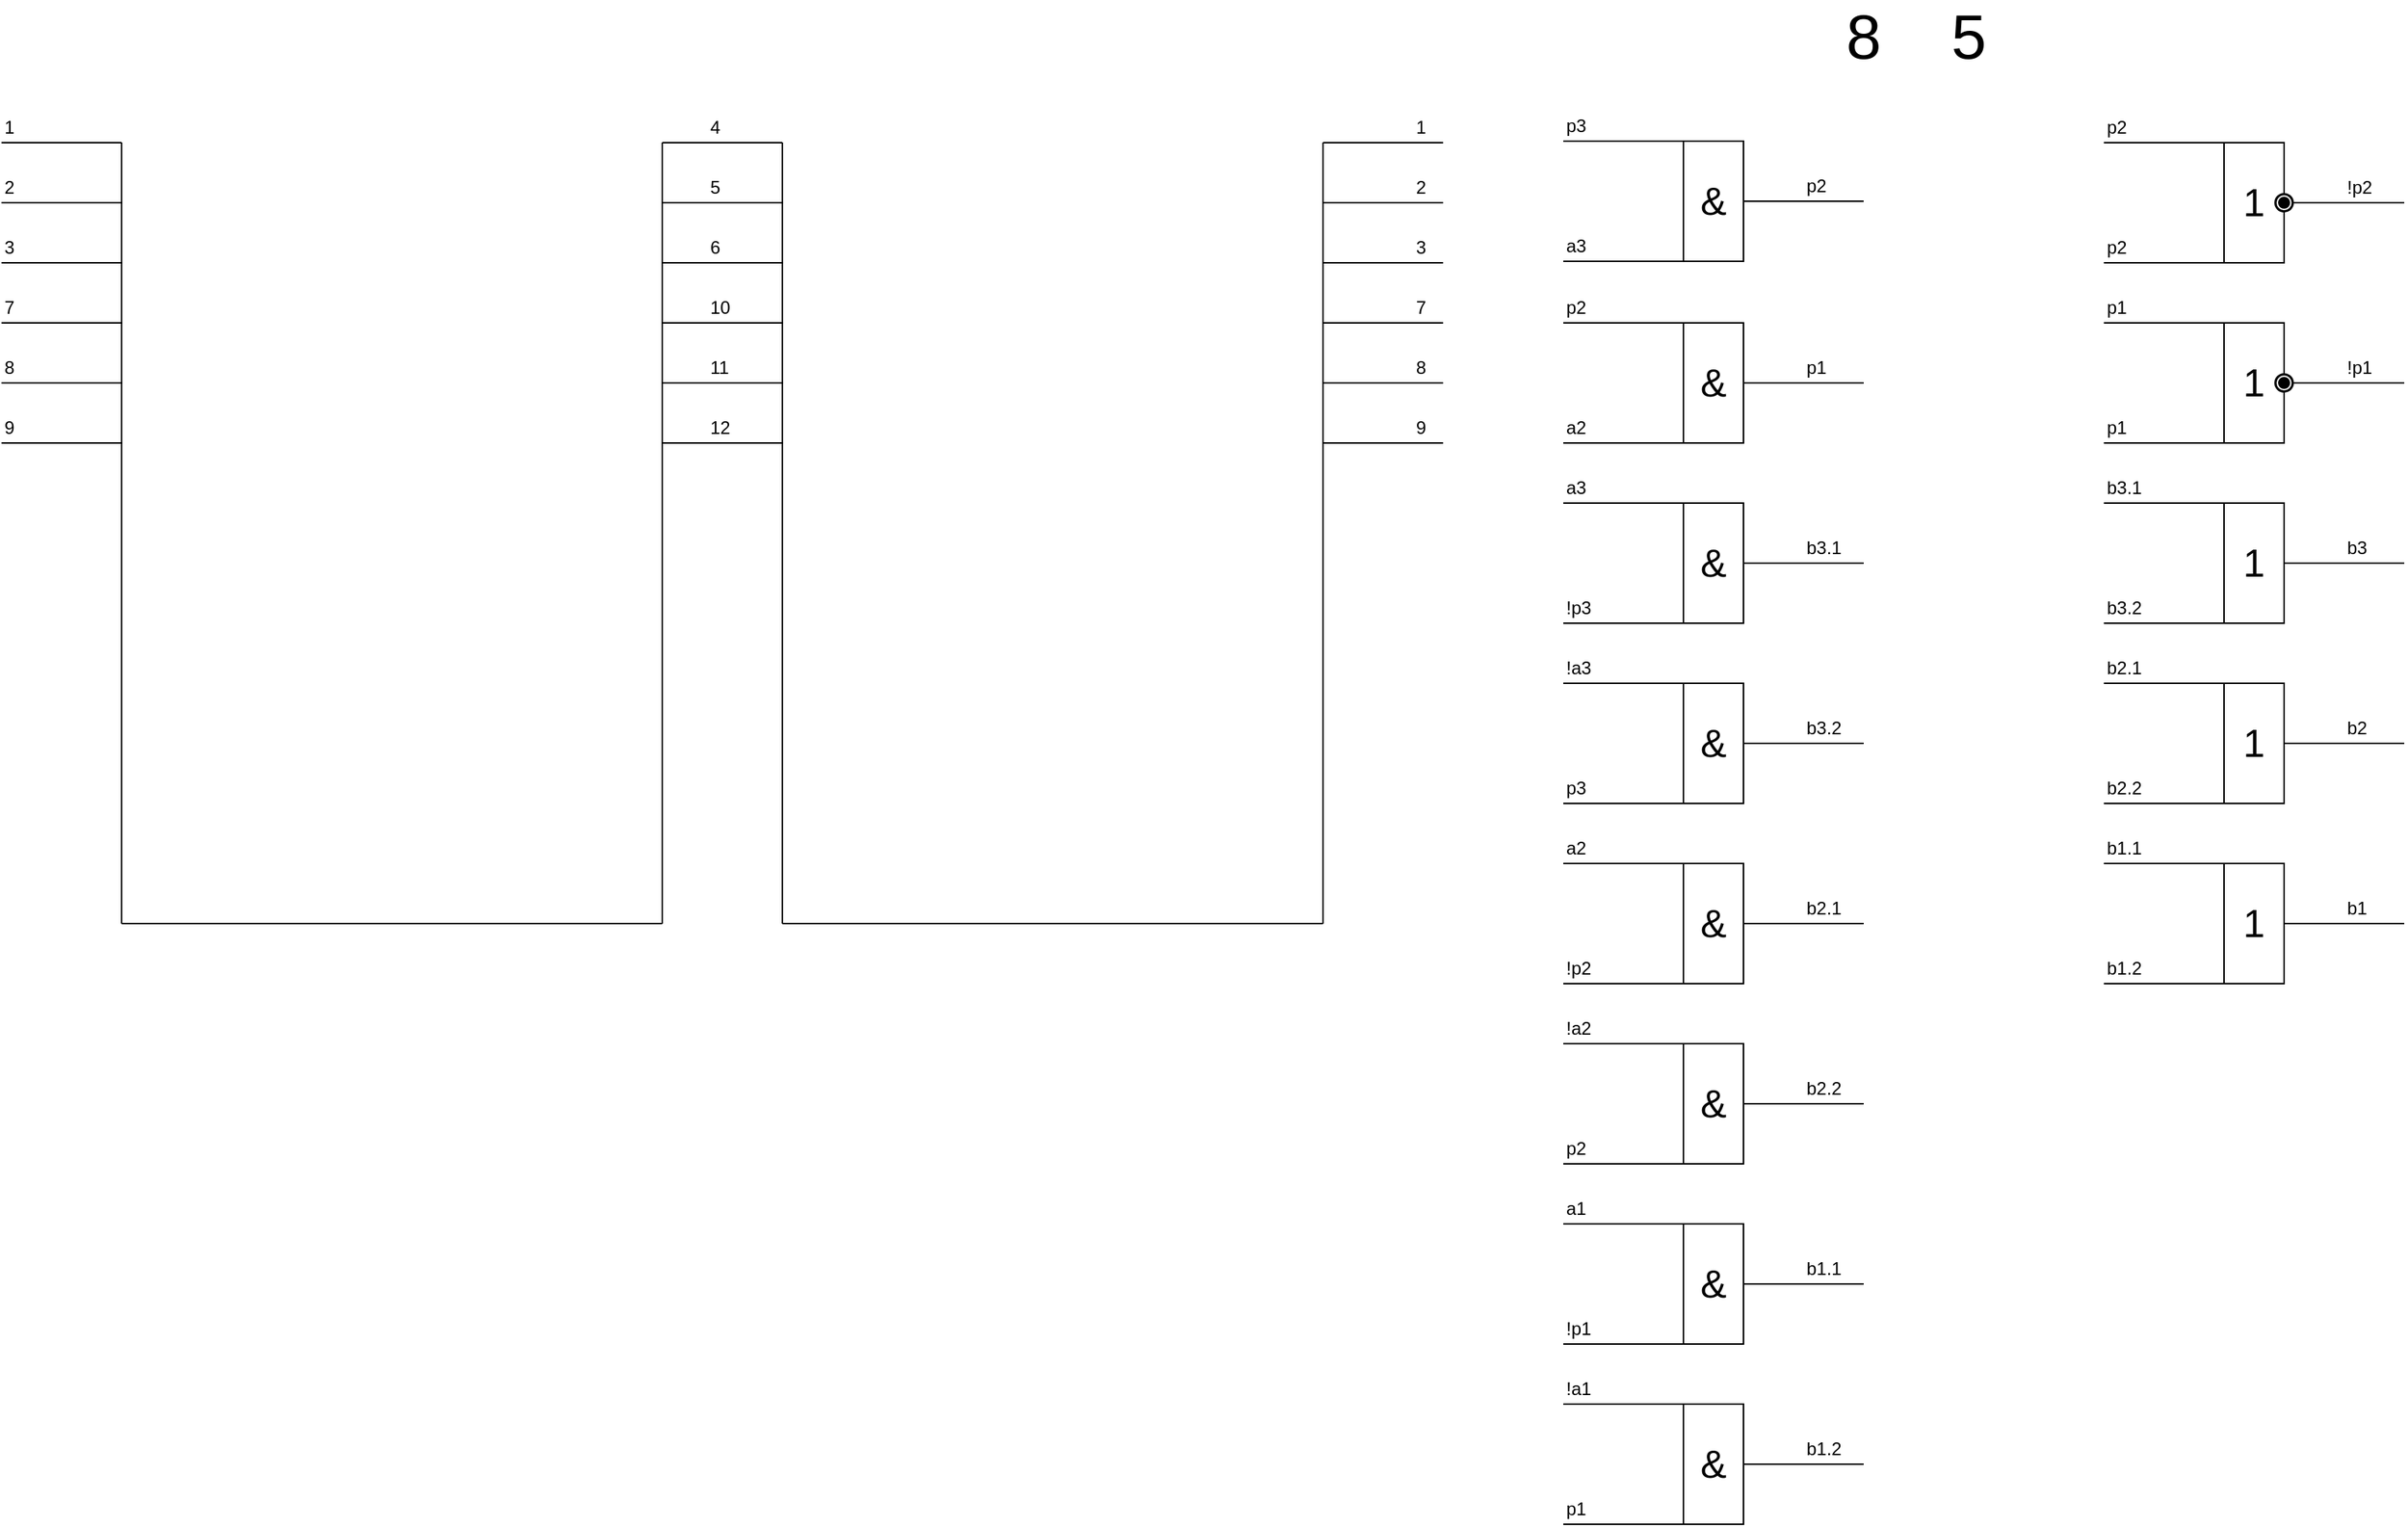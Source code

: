<mxfile version="12.1.1" type="github" pages="1">
  <diagram name="Page-1" id="2a216829-ef6e-dabb-86c1-c78162f3ba2b">
    <mxGraphModel dx="1173" dy="609" grid="1" gridSize="10" guides="1" tooltips="1" connect="1" arrows="1" fold="1" page="1" pageScale="1" pageWidth="850" pageHeight="1100" background="#ffffff" math="0" shadow="0">
      <root>
        <mxCell id="0"/>
        <mxCell id="1" parent="0"/>
        <mxCell id="jMzeNbR2E3meVdIYXbgE-1" value="" style="endArrow=none;html=1;" edge="1" parent="1">
          <mxGeometry width="50" height="50" relative="1" as="geometry">
            <mxPoint x="80" y="640" as="sourcePoint"/>
            <mxPoint x="80" y="120" as="targetPoint"/>
          </mxGeometry>
        </mxCell>
        <mxCell id="jMzeNbR2E3meVdIYXbgE-2" value="" style="endArrow=none;html=1;" edge="1" parent="1">
          <mxGeometry width="50" height="50" relative="1" as="geometry">
            <mxPoint x="80" y="640" as="sourcePoint"/>
            <mxPoint x="440" y="640" as="targetPoint"/>
            <Array as="points"/>
          </mxGeometry>
        </mxCell>
        <mxCell id="jMzeNbR2E3meVdIYXbgE-3" value="" style="endArrow=none;html=1;" edge="1" parent="1">
          <mxGeometry width="50" height="50" relative="1" as="geometry">
            <mxPoint x="440" y="640" as="sourcePoint"/>
            <mxPoint x="440" y="120" as="targetPoint"/>
          </mxGeometry>
        </mxCell>
        <mxCell id="jMzeNbR2E3meVdIYXbgE-4" value="" style="endArrow=none;html=1;" edge="1" parent="1">
          <mxGeometry width="50" height="50" relative="1" as="geometry">
            <mxPoint x="520" y="640" as="sourcePoint"/>
            <mxPoint x="520" y="120" as="targetPoint"/>
          </mxGeometry>
        </mxCell>
        <mxCell id="jMzeNbR2E3meVdIYXbgE-5" value="" style="endArrow=none;html=1;" edge="1" parent="1">
          <mxGeometry width="50" height="50" relative="1" as="geometry">
            <mxPoint x="520" y="640" as="sourcePoint"/>
            <mxPoint x="880" y="640" as="targetPoint"/>
            <Array as="points"/>
          </mxGeometry>
        </mxCell>
        <mxCell id="jMzeNbR2E3meVdIYXbgE-6" value="" style="endArrow=none;html=1;" edge="1" parent="1">
          <mxGeometry width="50" height="50" relative="1" as="geometry">
            <mxPoint x="880" y="640" as="sourcePoint"/>
            <mxPoint x="880" y="120" as="targetPoint"/>
          </mxGeometry>
        </mxCell>
        <mxCell id="jMzeNbR2E3meVdIYXbgE-7" value="" style="endArrow=none;html=1;" edge="1" parent="1">
          <mxGeometry width="50" height="50" relative="1" as="geometry">
            <mxPoint y="120" as="sourcePoint"/>
            <mxPoint x="80" y="120" as="targetPoint"/>
          </mxGeometry>
        </mxCell>
        <mxCell id="jMzeNbR2E3meVdIYXbgE-8" value="" style="endArrow=none;html=1;" edge="1" parent="1">
          <mxGeometry width="50" height="50" relative="1" as="geometry">
            <mxPoint y="160" as="sourcePoint"/>
            <mxPoint x="80" y="160" as="targetPoint"/>
          </mxGeometry>
        </mxCell>
        <mxCell id="jMzeNbR2E3meVdIYXbgE-9" value="" style="endArrow=none;html=1;" edge="1" parent="1">
          <mxGeometry width="50" height="50" relative="1" as="geometry">
            <mxPoint y="200" as="sourcePoint"/>
            <mxPoint x="80" y="200" as="targetPoint"/>
          </mxGeometry>
        </mxCell>
        <mxCell id="jMzeNbR2E3meVdIYXbgE-10" value="" style="endArrow=none;html=1;" edge="1" parent="1">
          <mxGeometry width="50" height="50" relative="1" as="geometry">
            <mxPoint y="240" as="sourcePoint"/>
            <mxPoint x="80" y="240" as="targetPoint"/>
          </mxGeometry>
        </mxCell>
        <mxCell id="jMzeNbR2E3meVdIYXbgE-11" value="" style="endArrow=none;html=1;" edge="1" parent="1">
          <mxGeometry width="50" height="50" relative="1" as="geometry">
            <mxPoint y="280" as="sourcePoint"/>
            <mxPoint x="80" y="280" as="targetPoint"/>
          </mxGeometry>
        </mxCell>
        <mxCell id="jMzeNbR2E3meVdIYXbgE-12" value="" style="endArrow=none;html=1;" edge="1" parent="1">
          <mxGeometry width="50" height="50" relative="1" as="geometry">
            <mxPoint y="320" as="sourcePoint"/>
            <mxPoint x="80" y="320" as="targetPoint"/>
          </mxGeometry>
        </mxCell>
        <mxCell id="jMzeNbR2E3meVdIYXbgE-13" value="" style="endArrow=none;html=1;" edge="1" parent="1">
          <mxGeometry width="50" height="50" relative="1" as="geometry">
            <mxPoint x="440" y="120" as="sourcePoint"/>
            <mxPoint x="520" y="120" as="targetPoint"/>
          </mxGeometry>
        </mxCell>
        <mxCell id="jMzeNbR2E3meVdIYXbgE-14" value="" style="endArrow=none;html=1;" edge="1" parent="1">
          <mxGeometry width="50" height="50" relative="1" as="geometry">
            <mxPoint x="440" y="160" as="sourcePoint"/>
            <mxPoint x="520" y="160" as="targetPoint"/>
          </mxGeometry>
        </mxCell>
        <mxCell id="jMzeNbR2E3meVdIYXbgE-15" value="" style="endArrow=none;html=1;" edge="1" parent="1">
          <mxGeometry width="50" height="50" relative="1" as="geometry">
            <mxPoint x="440" y="200" as="sourcePoint"/>
            <mxPoint x="520" y="200" as="targetPoint"/>
          </mxGeometry>
        </mxCell>
        <mxCell id="jMzeNbR2E3meVdIYXbgE-16" value="" style="endArrow=none;html=1;" edge="1" parent="1">
          <mxGeometry width="50" height="50" relative="1" as="geometry">
            <mxPoint x="440" y="240" as="sourcePoint"/>
            <mxPoint x="520" y="240" as="targetPoint"/>
          </mxGeometry>
        </mxCell>
        <mxCell id="jMzeNbR2E3meVdIYXbgE-17" value="" style="endArrow=none;html=1;" edge="1" parent="1">
          <mxGeometry width="50" height="50" relative="1" as="geometry">
            <mxPoint x="440" y="280" as="sourcePoint"/>
            <mxPoint x="520" y="280" as="targetPoint"/>
          </mxGeometry>
        </mxCell>
        <mxCell id="jMzeNbR2E3meVdIYXbgE-18" value="" style="endArrow=none;html=1;" edge="1" parent="1">
          <mxGeometry width="50" height="50" relative="1" as="geometry">
            <mxPoint x="440" y="320" as="sourcePoint"/>
            <mxPoint x="520" y="320" as="targetPoint"/>
          </mxGeometry>
        </mxCell>
        <mxCell id="jMzeNbR2E3meVdIYXbgE-19" value="" style="endArrow=none;html=1;" edge="1" parent="1">
          <mxGeometry width="50" height="50" relative="1" as="geometry">
            <mxPoint x="880" y="120" as="sourcePoint"/>
            <mxPoint x="960" y="120" as="targetPoint"/>
          </mxGeometry>
        </mxCell>
        <mxCell id="jMzeNbR2E3meVdIYXbgE-20" value="" style="endArrow=none;html=1;" edge="1" parent="1">
          <mxGeometry width="50" height="50" relative="1" as="geometry">
            <mxPoint x="880" y="160" as="sourcePoint"/>
            <mxPoint x="960" y="160" as="targetPoint"/>
          </mxGeometry>
        </mxCell>
        <mxCell id="jMzeNbR2E3meVdIYXbgE-21" value="" style="endArrow=none;html=1;" edge="1" parent="1">
          <mxGeometry width="50" height="50" relative="1" as="geometry">
            <mxPoint x="880" y="200" as="sourcePoint"/>
            <mxPoint x="960" y="200" as="targetPoint"/>
          </mxGeometry>
        </mxCell>
        <mxCell id="jMzeNbR2E3meVdIYXbgE-22" value="" style="endArrow=none;html=1;" edge="1" parent="1">
          <mxGeometry width="50" height="50" relative="1" as="geometry">
            <mxPoint x="880" y="240" as="sourcePoint"/>
            <mxPoint x="960" y="240" as="targetPoint"/>
          </mxGeometry>
        </mxCell>
        <mxCell id="jMzeNbR2E3meVdIYXbgE-23" value="" style="endArrow=none;html=1;" edge="1" parent="1">
          <mxGeometry width="50" height="50" relative="1" as="geometry">
            <mxPoint x="880" y="280" as="sourcePoint"/>
            <mxPoint x="960" y="280" as="targetPoint"/>
          </mxGeometry>
        </mxCell>
        <mxCell id="jMzeNbR2E3meVdIYXbgE-24" value="" style="endArrow=none;html=1;" edge="1" parent="1">
          <mxGeometry width="50" height="50" relative="1" as="geometry">
            <mxPoint x="880" y="320" as="sourcePoint"/>
            <mxPoint x="960" y="320" as="targetPoint"/>
          </mxGeometry>
        </mxCell>
        <mxCell id="jMzeNbR2E3meVdIYXbgE-25" value="1" style="text;html=1;resizable=0;points=[];autosize=1;align=left;verticalAlign=top;spacingTop=-4;" vertex="1" parent="1">
          <mxGeometry y="100" width="20" height="20" as="geometry"/>
        </mxCell>
        <mxCell id="jMzeNbR2E3meVdIYXbgE-26" value="2" style="text;html=1;resizable=0;points=[];autosize=1;align=left;verticalAlign=top;spacingTop=-4;" vertex="1" parent="1">
          <mxGeometry y="140" width="20" height="20" as="geometry"/>
        </mxCell>
        <mxCell id="jMzeNbR2E3meVdIYXbgE-27" value="3" style="text;html=1;resizable=0;points=[];autosize=1;align=left;verticalAlign=top;spacingTop=-4;" vertex="1" parent="1">
          <mxGeometry y="180" width="20" height="20" as="geometry"/>
        </mxCell>
        <mxCell id="jMzeNbR2E3meVdIYXbgE-28" value="7" style="text;html=1;resizable=0;points=[];autosize=1;align=left;verticalAlign=top;spacingTop=-4;" vertex="1" parent="1">
          <mxGeometry y="220" width="20" height="20" as="geometry"/>
        </mxCell>
        <mxCell id="jMzeNbR2E3meVdIYXbgE-29" value="8" style="text;html=1;resizable=0;points=[];autosize=1;align=left;verticalAlign=top;spacingTop=-4;" vertex="1" parent="1">
          <mxGeometry y="260" width="20" height="20" as="geometry"/>
        </mxCell>
        <mxCell id="jMzeNbR2E3meVdIYXbgE-30" value="9" style="text;html=1;resizable=0;points=[];autosize=1;align=left;verticalAlign=top;spacingTop=-4;" vertex="1" parent="1">
          <mxGeometry y="300" width="20" height="20" as="geometry"/>
        </mxCell>
        <mxCell id="jMzeNbR2E3meVdIYXbgE-31" value="1" style="text;html=1;resizable=0;points=[];autosize=1;align=left;verticalAlign=top;spacingTop=-4;" vertex="1" parent="1">
          <mxGeometry x="940" y="100" width="20" height="20" as="geometry"/>
        </mxCell>
        <mxCell id="jMzeNbR2E3meVdIYXbgE-32" value="2" style="text;html=1;resizable=0;points=[];autosize=1;align=left;verticalAlign=top;spacingTop=-4;" vertex="1" parent="1">
          <mxGeometry x="940" y="140" width="20" height="20" as="geometry"/>
        </mxCell>
        <mxCell id="jMzeNbR2E3meVdIYXbgE-33" value="3" style="text;html=1;resizable=0;points=[];autosize=1;align=left;verticalAlign=top;spacingTop=-4;" vertex="1" parent="1">
          <mxGeometry x="940" y="180" width="20" height="20" as="geometry"/>
        </mxCell>
        <mxCell id="jMzeNbR2E3meVdIYXbgE-34" value="7" style="text;html=1;resizable=0;points=[];autosize=1;align=left;verticalAlign=top;spacingTop=-4;" vertex="1" parent="1">
          <mxGeometry x="940" y="220" width="20" height="20" as="geometry"/>
        </mxCell>
        <mxCell id="jMzeNbR2E3meVdIYXbgE-35" value="8" style="text;html=1;resizable=0;points=[];autosize=1;align=left;verticalAlign=top;spacingTop=-4;" vertex="1" parent="1">
          <mxGeometry x="940" y="260" width="20" height="20" as="geometry"/>
        </mxCell>
        <mxCell id="jMzeNbR2E3meVdIYXbgE-36" value="9" style="text;html=1;resizable=0;points=[];autosize=1;align=left;verticalAlign=top;spacingTop=-4;" vertex="1" parent="1">
          <mxGeometry x="940" y="300" width="20" height="20" as="geometry"/>
        </mxCell>
        <mxCell id="jMzeNbR2E3meVdIYXbgE-37" value="4" style="text;html=1;resizable=0;points=[];autosize=1;align=left;verticalAlign=top;spacingTop=-4;" vertex="1" parent="1">
          <mxGeometry x="470" y="100" width="20" height="20" as="geometry"/>
        </mxCell>
        <mxCell id="jMzeNbR2E3meVdIYXbgE-38" value="5" style="text;html=1;resizable=0;points=[];autosize=1;align=left;verticalAlign=top;spacingTop=-4;" vertex="1" parent="1">
          <mxGeometry x="470" y="140" width="20" height="20" as="geometry"/>
        </mxCell>
        <mxCell id="jMzeNbR2E3meVdIYXbgE-39" value="6" style="text;html=1;resizable=0;points=[];autosize=1;align=left;verticalAlign=top;spacingTop=-4;" vertex="1" parent="1">
          <mxGeometry x="470" y="180" width="20" height="20" as="geometry"/>
        </mxCell>
        <mxCell id="jMzeNbR2E3meVdIYXbgE-40" value="10" style="text;html=1;resizable=0;points=[];autosize=1;align=left;verticalAlign=top;spacingTop=-4;" vertex="1" parent="1">
          <mxGeometry x="470" y="220" width="30" height="20" as="geometry"/>
        </mxCell>
        <mxCell id="jMzeNbR2E3meVdIYXbgE-41" value="11" style="text;html=1;resizable=0;points=[];autosize=1;align=left;verticalAlign=top;spacingTop=-4;" vertex="1" parent="1">
          <mxGeometry x="470" y="260" width="30" height="20" as="geometry"/>
        </mxCell>
        <mxCell id="jMzeNbR2E3meVdIYXbgE-42" value="12" style="text;html=1;resizable=0;points=[];autosize=1;align=left;verticalAlign=top;spacingTop=-4;" vertex="1" parent="1">
          <mxGeometry x="470" y="300" width="30" height="20" as="geometry"/>
        </mxCell>
        <mxCell id="jMzeNbR2E3meVdIYXbgE-43" value="" style="endArrow=none;html=1;" edge="1" parent="1">
          <mxGeometry width="50" height="50" relative="1" as="geometry">
            <mxPoint x="1040" y="119" as="sourcePoint"/>
            <mxPoint x="1120" y="119" as="targetPoint"/>
          </mxGeometry>
        </mxCell>
        <mxCell id="jMzeNbR2E3meVdIYXbgE-44" value="" style="endArrow=none;html=1;" edge="1" parent="1">
          <mxGeometry width="50" height="50" relative="1" as="geometry">
            <mxPoint x="1040" y="199" as="sourcePoint"/>
            <mxPoint x="1120" y="199" as="targetPoint"/>
          </mxGeometry>
        </mxCell>
        <mxCell id="jMzeNbR2E3meVdIYXbgE-46" value="&lt;font style=&quot;font-size: 26px&quot;&gt;&amp;amp;&lt;/font&gt;" style="rounded=0;whiteSpace=wrap;html=1;" vertex="1" parent="1">
          <mxGeometry x="1120" y="119" width="40" height="80" as="geometry"/>
        </mxCell>
        <mxCell id="jMzeNbR2E3meVdIYXbgE-47" value="" style="endArrow=none;html=1;" edge="1" parent="1">
          <mxGeometry width="50" height="50" relative="1" as="geometry">
            <mxPoint x="1160" y="159" as="sourcePoint"/>
            <mxPoint x="1240" y="159" as="targetPoint"/>
          </mxGeometry>
        </mxCell>
        <mxCell id="jMzeNbR2E3meVdIYXbgE-48" value="" style="endArrow=none;html=1;" edge="1" parent="1">
          <mxGeometry width="50" height="50" relative="1" as="geometry">
            <mxPoint x="1400" y="120" as="sourcePoint"/>
            <mxPoint x="1480" y="120" as="targetPoint"/>
          </mxGeometry>
        </mxCell>
        <mxCell id="jMzeNbR2E3meVdIYXbgE-49" value="" style="endArrow=none;html=1;" edge="1" parent="1">
          <mxGeometry width="50" height="50" relative="1" as="geometry">
            <mxPoint x="1400" y="200" as="sourcePoint"/>
            <mxPoint x="1480" y="200" as="targetPoint"/>
          </mxGeometry>
        </mxCell>
        <mxCell id="jMzeNbR2E3meVdIYXbgE-50" value="&lt;font style=&quot;font-size: 26px&quot;&gt;1&lt;/font&gt;" style="rounded=0;whiteSpace=wrap;html=1;" vertex="1" parent="1">
          <mxGeometry x="1480" y="120" width="40" height="80" as="geometry"/>
        </mxCell>
        <mxCell id="jMzeNbR2E3meVdIYXbgE-51" value="" style="endArrow=none;html=1;" edge="1" parent="1" source="jMzeNbR2E3meVdIYXbgE-143">
          <mxGeometry width="50" height="50" relative="1" as="geometry">
            <mxPoint x="1520" y="160" as="sourcePoint"/>
            <mxPoint x="1600" y="160" as="targetPoint"/>
          </mxGeometry>
        </mxCell>
        <mxCell id="jMzeNbR2E3meVdIYXbgE-52" value="p3" style="text;html=1;resizable=0;points=[];autosize=1;align=left;verticalAlign=top;spacingTop=-4;" vertex="1" parent="1">
          <mxGeometry x="1040" y="99" width="30" height="20" as="geometry"/>
        </mxCell>
        <mxCell id="jMzeNbR2E3meVdIYXbgE-53" value="a3" style="text;html=1;resizable=0;points=[];autosize=1;align=left;verticalAlign=top;spacingTop=-4;" vertex="1" parent="1">
          <mxGeometry x="1040" y="179" width="30" height="20" as="geometry"/>
        </mxCell>
        <mxCell id="jMzeNbR2E3meVdIYXbgE-54" value="p2" style="text;html=1;resizable=0;points=[];autosize=1;align=left;verticalAlign=top;spacingTop=-4;" vertex="1" parent="1">
          <mxGeometry x="1200" y="139" width="30" height="20" as="geometry"/>
        </mxCell>
        <mxCell id="jMzeNbR2E3meVdIYXbgE-55" value="p2" style="text;html=1;resizable=0;points=[];autosize=1;align=left;verticalAlign=top;spacingTop=-4;" vertex="1" parent="1">
          <mxGeometry x="1400" y="100" width="30" height="20" as="geometry"/>
        </mxCell>
        <mxCell id="jMzeNbR2E3meVdIYXbgE-56" value="p2" style="text;html=1;resizable=0;points=[];autosize=1;align=left;verticalAlign=top;spacingTop=-4;" vertex="1" parent="1">
          <mxGeometry x="1400" y="180" width="30" height="20" as="geometry"/>
        </mxCell>
        <mxCell id="jMzeNbR2E3meVdIYXbgE-57" value="!p2" style="text;html=1;resizable=0;points=[];autosize=1;align=left;verticalAlign=top;spacingTop=-4;" vertex="1" parent="1">
          <mxGeometry x="1560" y="140" width="30" height="20" as="geometry"/>
        </mxCell>
        <mxCell id="jMzeNbR2E3meVdIYXbgE-58" value="&lt;font style=&quot;font-size: 42px&quot;&gt;8&lt;/font&gt;" style="text;html=1;strokeColor=none;fillColor=none;align=center;verticalAlign=middle;whiteSpace=wrap;rounded=0;" vertex="1" parent="1">
          <mxGeometry x="1220" y="40" width="40" height="20" as="geometry"/>
        </mxCell>
        <mxCell id="jMzeNbR2E3meVdIYXbgE-59" value="&lt;font style=&quot;font-size: 42px&quot;&gt;5&lt;/font&gt;" style="text;html=1;strokeColor=none;fillColor=none;align=center;verticalAlign=middle;whiteSpace=wrap;rounded=0;" vertex="1" parent="1">
          <mxGeometry x="1290" y="40" width="40" height="20" as="geometry"/>
        </mxCell>
        <mxCell id="jMzeNbR2E3meVdIYXbgE-61" value="" style="endArrow=none;html=1;" edge="1" parent="1">
          <mxGeometry width="50" height="50" relative="1" as="geometry">
            <mxPoint x="1040" y="240" as="sourcePoint"/>
            <mxPoint x="1120" y="240" as="targetPoint"/>
          </mxGeometry>
        </mxCell>
        <mxCell id="jMzeNbR2E3meVdIYXbgE-62" value="" style="endArrow=none;html=1;" edge="1" parent="1">
          <mxGeometry width="50" height="50" relative="1" as="geometry">
            <mxPoint x="1040" y="320" as="sourcePoint"/>
            <mxPoint x="1120" y="320" as="targetPoint"/>
          </mxGeometry>
        </mxCell>
        <mxCell id="jMzeNbR2E3meVdIYXbgE-63" value="&lt;font style=&quot;font-size: 26px&quot;&gt;&amp;amp;&lt;/font&gt;" style="rounded=0;whiteSpace=wrap;html=1;" vertex="1" parent="1">
          <mxGeometry x="1120" y="240" width="40" height="80" as="geometry"/>
        </mxCell>
        <mxCell id="jMzeNbR2E3meVdIYXbgE-64" value="" style="endArrow=none;html=1;" edge="1" parent="1">
          <mxGeometry width="50" height="50" relative="1" as="geometry">
            <mxPoint x="1160" y="280" as="sourcePoint"/>
            <mxPoint x="1240" y="280" as="targetPoint"/>
          </mxGeometry>
        </mxCell>
        <mxCell id="jMzeNbR2E3meVdIYXbgE-65" value="p2" style="text;html=1;resizable=0;points=[];autosize=1;align=left;verticalAlign=top;spacingTop=-4;" vertex="1" parent="1">
          <mxGeometry x="1040" y="220" width="30" height="20" as="geometry"/>
        </mxCell>
        <mxCell id="jMzeNbR2E3meVdIYXbgE-66" value="a2" style="text;html=1;resizable=0;points=[];autosize=1;align=left;verticalAlign=top;spacingTop=-4;" vertex="1" parent="1">
          <mxGeometry x="1040" y="300" width="30" height="20" as="geometry"/>
        </mxCell>
        <mxCell id="jMzeNbR2E3meVdIYXbgE-67" value="p1" style="text;html=1;resizable=0;points=[];autosize=1;align=left;verticalAlign=top;spacingTop=-4;" vertex="1" parent="1">
          <mxGeometry x="1200" y="260" width="30" height="20" as="geometry"/>
        </mxCell>
        <mxCell id="jMzeNbR2E3meVdIYXbgE-68" value="" style="endArrow=none;html=1;" edge="1" parent="1">
          <mxGeometry width="50" height="50" relative="1" as="geometry">
            <mxPoint x="1040" y="360" as="sourcePoint"/>
            <mxPoint x="1120" y="360" as="targetPoint"/>
          </mxGeometry>
        </mxCell>
        <mxCell id="jMzeNbR2E3meVdIYXbgE-69" value="" style="endArrow=none;html=1;" edge="1" parent="1">
          <mxGeometry width="50" height="50" relative="1" as="geometry">
            <mxPoint x="1040" y="440" as="sourcePoint"/>
            <mxPoint x="1120" y="440" as="targetPoint"/>
          </mxGeometry>
        </mxCell>
        <mxCell id="jMzeNbR2E3meVdIYXbgE-70" value="&lt;font style=&quot;font-size: 26px&quot;&gt;&amp;amp;&lt;/font&gt;" style="rounded=0;whiteSpace=wrap;html=1;" vertex="1" parent="1">
          <mxGeometry x="1120" y="360" width="40" height="80" as="geometry"/>
        </mxCell>
        <mxCell id="jMzeNbR2E3meVdIYXbgE-71" value="" style="endArrow=none;html=1;" edge="1" parent="1">
          <mxGeometry width="50" height="50" relative="1" as="geometry">
            <mxPoint x="1160" y="400" as="sourcePoint"/>
            <mxPoint x="1240" y="400" as="targetPoint"/>
          </mxGeometry>
        </mxCell>
        <mxCell id="jMzeNbR2E3meVdIYXbgE-72" value="a3" style="text;html=1;resizable=0;points=[];autosize=1;align=left;verticalAlign=top;spacingTop=-4;" vertex="1" parent="1">
          <mxGeometry x="1040" y="340" width="30" height="20" as="geometry"/>
        </mxCell>
        <mxCell id="jMzeNbR2E3meVdIYXbgE-73" value="!p3" style="text;html=1;resizable=0;points=[];autosize=1;align=left;verticalAlign=top;spacingTop=-4;" vertex="1" parent="1">
          <mxGeometry x="1040" y="420" width="30" height="20" as="geometry"/>
        </mxCell>
        <mxCell id="jMzeNbR2E3meVdIYXbgE-74" value="b3.1" style="text;html=1;resizable=0;points=[];autosize=1;align=left;verticalAlign=top;spacingTop=-4;" vertex="1" parent="1">
          <mxGeometry x="1200" y="380" width="40" height="20" as="geometry"/>
        </mxCell>
        <mxCell id="jMzeNbR2E3meVdIYXbgE-75" value="" style="endArrow=none;html=1;" edge="1" parent="1">
          <mxGeometry width="50" height="50" relative="1" as="geometry">
            <mxPoint x="1040" y="480" as="sourcePoint"/>
            <mxPoint x="1120" y="480" as="targetPoint"/>
          </mxGeometry>
        </mxCell>
        <mxCell id="jMzeNbR2E3meVdIYXbgE-76" value="" style="endArrow=none;html=1;" edge="1" parent="1">
          <mxGeometry width="50" height="50" relative="1" as="geometry">
            <mxPoint x="1040" y="560" as="sourcePoint"/>
            <mxPoint x="1120" y="560" as="targetPoint"/>
          </mxGeometry>
        </mxCell>
        <mxCell id="jMzeNbR2E3meVdIYXbgE-77" value="&lt;font style=&quot;font-size: 26px&quot;&gt;&amp;amp;&lt;/font&gt;" style="rounded=0;whiteSpace=wrap;html=1;" vertex="1" parent="1">
          <mxGeometry x="1120" y="480" width="40" height="80" as="geometry"/>
        </mxCell>
        <mxCell id="jMzeNbR2E3meVdIYXbgE-78" value="" style="endArrow=none;html=1;" edge="1" parent="1">
          <mxGeometry width="50" height="50" relative="1" as="geometry">
            <mxPoint x="1160" y="520" as="sourcePoint"/>
            <mxPoint x="1240" y="520" as="targetPoint"/>
          </mxGeometry>
        </mxCell>
        <mxCell id="jMzeNbR2E3meVdIYXbgE-79" value="!a3" style="text;html=1;resizable=0;points=[];autosize=1;align=left;verticalAlign=top;spacingTop=-4;" vertex="1" parent="1">
          <mxGeometry x="1040" y="460" width="30" height="20" as="geometry"/>
        </mxCell>
        <mxCell id="jMzeNbR2E3meVdIYXbgE-80" value="p3" style="text;html=1;resizable=0;points=[];autosize=1;align=left;verticalAlign=top;spacingTop=-4;" vertex="1" parent="1">
          <mxGeometry x="1040" y="540" width="30" height="20" as="geometry"/>
        </mxCell>
        <mxCell id="jMzeNbR2E3meVdIYXbgE-81" value="b3.2" style="text;html=1;resizable=0;points=[];autosize=1;align=left;verticalAlign=top;spacingTop=-4;" vertex="1" parent="1">
          <mxGeometry x="1200" y="500" width="40" height="20" as="geometry"/>
        </mxCell>
        <mxCell id="jMzeNbR2E3meVdIYXbgE-82" value="" style="endArrow=none;html=1;" edge="1" parent="1">
          <mxGeometry width="50" height="50" relative="1" as="geometry">
            <mxPoint x="1040" y="600" as="sourcePoint"/>
            <mxPoint x="1120" y="600" as="targetPoint"/>
          </mxGeometry>
        </mxCell>
        <mxCell id="jMzeNbR2E3meVdIYXbgE-83" value="" style="endArrow=none;html=1;" edge="1" parent="1">
          <mxGeometry width="50" height="50" relative="1" as="geometry">
            <mxPoint x="1040" y="680" as="sourcePoint"/>
            <mxPoint x="1120" y="680" as="targetPoint"/>
          </mxGeometry>
        </mxCell>
        <mxCell id="jMzeNbR2E3meVdIYXbgE-84" value="&lt;font style=&quot;font-size: 26px&quot;&gt;&amp;amp;&lt;/font&gt;" style="rounded=0;whiteSpace=wrap;html=1;" vertex="1" parent="1">
          <mxGeometry x="1120" y="600" width="40" height="80" as="geometry"/>
        </mxCell>
        <mxCell id="jMzeNbR2E3meVdIYXbgE-85" value="" style="endArrow=none;html=1;" edge="1" parent="1">
          <mxGeometry width="50" height="50" relative="1" as="geometry">
            <mxPoint x="1160" y="640" as="sourcePoint"/>
            <mxPoint x="1240" y="640" as="targetPoint"/>
          </mxGeometry>
        </mxCell>
        <mxCell id="jMzeNbR2E3meVdIYXbgE-87" value="!p2" style="text;html=1;resizable=0;points=[];autosize=1;align=left;verticalAlign=top;spacingTop=-4;" vertex="1" parent="1">
          <mxGeometry x="1040" y="660" width="30" height="20" as="geometry"/>
        </mxCell>
        <mxCell id="jMzeNbR2E3meVdIYXbgE-88" value="b2.1" style="text;html=1;resizable=0;points=[];autosize=1;align=left;verticalAlign=top;spacingTop=-4;" vertex="1" parent="1">
          <mxGeometry x="1200" y="620" width="40" height="20" as="geometry"/>
        </mxCell>
        <mxCell id="jMzeNbR2E3meVdIYXbgE-89" value="" style="endArrow=none;html=1;" edge="1" parent="1">
          <mxGeometry width="50" height="50" relative="1" as="geometry">
            <mxPoint x="1040" y="720" as="sourcePoint"/>
            <mxPoint x="1120" y="720" as="targetPoint"/>
          </mxGeometry>
        </mxCell>
        <mxCell id="jMzeNbR2E3meVdIYXbgE-90" value="" style="endArrow=none;html=1;" edge="1" parent="1">
          <mxGeometry width="50" height="50" relative="1" as="geometry">
            <mxPoint x="1040" y="800" as="sourcePoint"/>
            <mxPoint x="1120" y="800" as="targetPoint"/>
          </mxGeometry>
        </mxCell>
        <mxCell id="jMzeNbR2E3meVdIYXbgE-91" value="&lt;font style=&quot;font-size: 26px&quot;&gt;&amp;amp;&lt;/font&gt;" style="rounded=0;whiteSpace=wrap;html=1;" vertex="1" parent="1">
          <mxGeometry x="1120" y="720" width="40" height="80" as="geometry"/>
        </mxCell>
        <mxCell id="jMzeNbR2E3meVdIYXbgE-92" value="" style="endArrow=none;html=1;" edge="1" parent="1">
          <mxGeometry width="50" height="50" relative="1" as="geometry">
            <mxPoint x="1160" y="760" as="sourcePoint"/>
            <mxPoint x="1240" y="760" as="targetPoint"/>
          </mxGeometry>
        </mxCell>
        <mxCell id="jMzeNbR2E3meVdIYXbgE-93" value="!a2" style="text;html=1;resizable=0;points=[];autosize=1;align=left;verticalAlign=top;spacingTop=-4;" vertex="1" parent="1">
          <mxGeometry x="1040" y="700" width="30" height="20" as="geometry"/>
        </mxCell>
        <mxCell id="jMzeNbR2E3meVdIYXbgE-94" value="p2" style="text;html=1;resizable=0;points=[];autosize=1;align=left;verticalAlign=top;spacingTop=-4;" vertex="1" parent="1">
          <mxGeometry x="1040" y="780" width="30" height="20" as="geometry"/>
        </mxCell>
        <mxCell id="jMzeNbR2E3meVdIYXbgE-95" value="b2.2" style="text;html=1;resizable=0;points=[];autosize=1;align=left;verticalAlign=top;spacingTop=-4;" vertex="1" parent="1">
          <mxGeometry x="1200" y="740" width="40" height="20" as="geometry"/>
        </mxCell>
        <mxCell id="jMzeNbR2E3meVdIYXbgE-96" value="" style="endArrow=none;html=1;" edge="1" parent="1">
          <mxGeometry width="50" height="50" relative="1" as="geometry">
            <mxPoint x="1040" y="840" as="sourcePoint"/>
            <mxPoint x="1120" y="840" as="targetPoint"/>
          </mxGeometry>
        </mxCell>
        <mxCell id="jMzeNbR2E3meVdIYXbgE-97" value="" style="endArrow=none;html=1;" edge="1" parent="1">
          <mxGeometry width="50" height="50" relative="1" as="geometry">
            <mxPoint x="1040" y="920" as="sourcePoint"/>
            <mxPoint x="1120" y="920" as="targetPoint"/>
          </mxGeometry>
        </mxCell>
        <mxCell id="jMzeNbR2E3meVdIYXbgE-98" value="&lt;font style=&quot;font-size: 26px&quot;&gt;&amp;amp;&lt;/font&gt;" style="rounded=0;whiteSpace=wrap;html=1;" vertex="1" parent="1">
          <mxGeometry x="1120" y="840" width="40" height="80" as="geometry"/>
        </mxCell>
        <mxCell id="jMzeNbR2E3meVdIYXbgE-99" value="" style="endArrow=none;html=1;" edge="1" parent="1">
          <mxGeometry width="50" height="50" relative="1" as="geometry">
            <mxPoint x="1160" y="880" as="sourcePoint"/>
            <mxPoint x="1240" y="880" as="targetPoint"/>
          </mxGeometry>
        </mxCell>
        <mxCell id="jMzeNbR2E3meVdIYXbgE-100" value="a1" style="text;html=1;resizable=0;points=[];autosize=1;align=left;verticalAlign=top;spacingTop=-4;" vertex="1" parent="1">
          <mxGeometry x="1040" y="820" width="30" height="20" as="geometry"/>
        </mxCell>
        <mxCell id="jMzeNbR2E3meVdIYXbgE-101" value="!p1" style="text;html=1;resizable=0;points=[];autosize=1;align=left;verticalAlign=top;spacingTop=-4;" vertex="1" parent="1">
          <mxGeometry x="1040" y="900" width="30" height="20" as="geometry"/>
        </mxCell>
        <mxCell id="jMzeNbR2E3meVdIYXbgE-102" value="b1.1" style="text;html=1;resizable=0;points=[];autosize=1;align=left;verticalAlign=top;spacingTop=-4;" vertex="1" parent="1">
          <mxGeometry x="1200" y="860" width="40" height="20" as="geometry"/>
        </mxCell>
        <mxCell id="jMzeNbR2E3meVdIYXbgE-103" value="" style="endArrow=none;html=1;" edge="1" parent="1">
          <mxGeometry width="50" height="50" relative="1" as="geometry">
            <mxPoint x="1040" y="960" as="sourcePoint"/>
            <mxPoint x="1120" y="960" as="targetPoint"/>
          </mxGeometry>
        </mxCell>
        <mxCell id="jMzeNbR2E3meVdIYXbgE-104" value="" style="endArrow=none;html=1;" edge="1" parent="1">
          <mxGeometry width="50" height="50" relative="1" as="geometry">
            <mxPoint x="1040" y="1040" as="sourcePoint"/>
            <mxPoint x="1120" y="1040" as="targetPoint"/>
          </mxGeometry>
        </mxCell>
        <mxCell id="jMzeNbR2E3meVdIYXbgE-105" value="&lt;font style=&quot;font-size: 26px&quot;&gt;&amp;amp;&lt;/font&gt;" style="rounded=0;whiteSpace=wrap;html=1;" vertex="1" parent="1">
          <mxGeometry x="1120" y="960" width="40" height="80" as="geometry"/>
        </mxCell>
        <mxCell id="jMzeNbR2E3meVdIYXbgE-106" value="" style="endArrow=none;html=1;" edge="1" parent="1">
          <mxGeometry width="50" height="50" relative="1" as="geometry">
            <mxPoint x="1160" y="1000" as="sourcePoint"/>
            <mxPoint x="1240" y="1000" as="targetPoint"/>
          </mxGeometry>
        </mxCell>
        <mxCell id="jMzeNbR2E3meVdIYXbgE-107" value="!a1" style="text;html=1;resizable=0;points=[];autosize=1;align=left;verticalAlign=top;spacingTop=-4;" vertex="1" parent="1">
          <mxGeometry x="1040" y="940" width="30" height="20" as="geometry"/>
        </mxCell>
        <mxCell id="jMzeNbR2E3meVdIYXbgE-108" value="p1" style="text;html=1;resizable=0;points=[];autosize=1;align=left;verticalAlign=top;spacingTop=-4;" vertex="1" parent="1">
          <mxGeometry x="1040" y="1020" width="30" height="20" as="geometry"/>
        </mxCell>
        <mxCell id="jMzeNbR2E3meVdIYXbgE-109" value="b1.2" style="text;html=1;resizable=0;points=[];autosize=1;align=left;verticalAlign=top;spacingTop=-4;" vertex="1" parent="1">
          <mxGeometry x="1200" y="980" width="40" height="20" as="geometry"/>
        </mxCell>
        <mxCell id="jMzeNbR2E3meVdIYXbgE-110" value="" style="endArrow=none;html=1;" edge="1" parent="1">
          <mxGeometry width="50" height="50" relative="1" as="geometry">
            <mxPoint x="1400" y="240" as="sourcePoint"/>
            <mxPoint x="1480" y="240" as="targetPoint"/>
          </mxGeometry>
        </mxCell>
        <mxCell id="jMzeNbR2E3meVdIYXbgE-111" value="" style="endArrow=none;html=1;" edge="1" parent="1">
          <mxGeometry width="50" height="50" relative="1" as="geometry">
            <mxPoint x="1400" y="320" as="sourcePoint"/>
            <mxPoint x="1480" y="320" as="targetPoint"/>
          </mxGeometry>
        </mxCell>
        <mxCell id="jMzeNbR2E3meVdIYXbgE-112" value="&lt;font style=&quot;font-size: 26px&quot;&gt;1&lt;/font&gt;" style="rounded=0;whiteSpace=wrap;html=1;" vertex="1" parent="1">
          <mxGeometry x="1480" y="240" width="40" height="80" as="geometry"/>
        </mxCell>
        <mxCell id="jMzeNbR2E3meVdIYXbgE-113" value="" style="endArrow=none;html=1;" edge="1" parent="1" source="jMzeNbR2E3meVdIYXbgE-145">
          <mxGeometry width="50" height="50" relative="1" as="geometry">
            <mxPoint x="1520" y="280" as="sourcePoint"/>
            <mxPoint x="1600" y="280" as="targetPoint"/>
          </mxGeometry>
        </mxCell>
        <mxCell id="jMzeNbR2E3meVdIYXbgE-114" value="p1" style="text;html=1;resizable=0;points=[];autosize=1;align=left;verticalAlign=top;spacingTop=-4;" vertex="1" parent="1">
          <mxGeometry x="1400" y="220" width="30" height="20" as="geometry"/>
        </mxCell>
        <mxCell id="jMzeNbR2E3meVdIYXbgE-115" value="p1" style="text;html=1;resizable=0;points=[];autosize=1;align=left;verticalAlign=top;spacingTop=-4;" vertex="1" parent="1">
          <mxGeometry x="1400" y="300" width="30" height="20" as="geometry"/>
        </mxCell>
        <mxCell id="jMzeNbR2E3meVdIYXbgE-116" value="!p1" style="text;html=1;resizable=0;points=[];autosize=1;align=left;verticalAlign=top;spacingTop=-4;" vertex="1" parent="1">
          <mxGeometry x="1560" y="260" width="30" height="20" as="geometry"/>
        </mxCell>
        <mxCell id="jMzeNbR2E3meVdIYXbgE-117" value="" style="endArrow=none;html=1;" edge="1" parent="1">
          <mxGeometry width="50" height="50" relative="1" as="geometry">
            <mxPoint x="1400" y="360" as="sourcePoint"/>
            <mxPoint x="1480" y="360" as="targetPoint"/>
          </mxGeometry>
        </mxCell>
        <mxCell id="jMzeNbR2E3meVdIYXbgE-118" value="" style="endArrow=none;html=1;" edge="1" parent="1">
          <mxGeometry width="50" height="50" relative="1" as="geometry">
            <mxPoint x="1400" y="440" as="sourcePoint"/>
            <mxPoint x="1480" y="440" as="targetPoint"/>
          </mxGeometry>
        </mxCell>
        <mxCell id="jMzeNbR2E3meVdIYXbgE-119" value="&lt;font style=&quot;font-size: 26px&quot;&gt;1&lt;/font&gt;" style="rounded=0;whiteSpace=wrap;html=1;" vertex="1" parent="1">
          <mxGeometry x="1480" y="360" width="40" height="80" as="geometry"/>
        </mxCell>
        <mxCell id="jMzeNbR2E3meVdIYXbgE-120" value="" style="endArrow=none;html=1;" edge="1" parent="1">
          <mxGeometry width="50" height="50" relative="1" as="geometry">
            <mxPoint x="1520" y="400" as="sourcePoint"/>
            <mxPoint x="1600" y="400" as="targetPoint"/>
          </mxGeometry>
        </mxCell>
        <mxCell id="jMzeNbR2E3meVdIYXbgE-121" value="b3.1" style="text;html=1;resizable=0;points=[];autosize=1;align=left;verticalAlign=top;spacingTop=-4;" vertex="1" parent="1">
          <mxGeometry x="1400" y="340" width="40" height="20" as="geometry"/>
        </mxCell>
        <mxCell id="jMzeNbR2E3meVdIYXbgE-122" value="b3.2" style="text;html=1;resizable=0;points=[];autosize=1;align=left;verticalAlign=top;spacingTop=-4;" vertex="1" parent="1">
          <mxGeometry x="1400" y="420" width="40" height="20" as="geometry"/>
        </mxCell>
        <mxCell id="jMzeNbR2E3meVdIYXbgE-123" value="b3" style="text;html=1;resizable=0;points=[];autosize=1;align=left;verticalAlign=top;spacingTop=-4;" vertex="1" parent="1">
          <mxGeometry x="1560" y="380" width="30" height="20" as="geometry"/>
        </mxCell>
        <mxCell id="jMzeNbR2E3meVdIYXbgE-124" value="" style="endArrow=none;html=1;" edge="1" parent="1">
          <mxGeometry width="50" height="50" relative="1" as="geometry">
            <mxPoint x="1400" y="480" as="sourcePoint"/>
            <mxPoint x="1480" y="480" as="targetPoint"/>
          </mxGeometry>
        </mxCell>
        <mxCell id="jMzeNbR2E3meVdIYXbgE-125" value="" style="endArrow=none;html=1;" edge="1" parent="1">
          <mxGeometry width="50" height="50" relative="1" as="geometry">
            <mxPoint x="1400" y="560" as="sourcePoint"/>
            <mxPoint x="1480" y="560" as="targetPoint"/>
          </mxGeometry>
        </mxCell>
        <mxCell id="jMzeNbR2E3meVdIYXbgE-126" value="&lt;font style=&quot;font-size: 26px&quot;&gt;1&lt;/font&gt;" style="rounded=0;whiteSpace=wrap;html=1;" vertex="1" parent="1">
          <mxGeometry x="1480" y="480" width="40" height="80" as="geometry"/>
        </mxCell>
        <mxCell id="jMzeNbR2E3meVdIYXbgE-127" value="" style="endArrow=none;html=1;" edge="1" parent="1">
          <mxGeometry width="50" height="50" relative="1" as="geometry">
            <mxPoint x="1520" y="520" as="sourcePoint"/>
            <mxPoint x="1600" y="520" as="targetPoint"/>
          </mxGeometry>
        </mxCell>
        <mxCell id="jMzeNbR2E3meVdIYXbgE-128" value="b2.1" style="text;html=1;resizable=0;points=[];autosize=1;align=left;verticalAlign=top;spacingTop=-4;" vertex="1" parent="1">
          <mxGeometry x="1400" y="460" width="40" height="20" as="geometry"/>
        </mxCell>
        <mxCell id="jMzeNbR2E3meVdIYXbgE-129" value="b2.2" style="text;html=1;resizable=0;points=[];autosize=1;align=left;verticalAlign=top;spacingTop=-4;" vertex="1" parent="1">
          <mxGeometry x="1400" y="540" width="40" height="20" as="geometry"/>
        </mxCell>
        <mxCell id="jMzeNbR2E3meVdIYXbgE-130" value="b2" style="text;html=1;resizable=0;points=[];autosize=1;align=left;verticalAlign=top;spacingTop=-4;" vertex="1" parent="1">
          <mxGeometry x="1560" y="500" width="30" height="20" as="geometry"/>
        </mxCell>
        <mxCell id="jMzeNbR2E3meVdIYXbgE-131" value="" style="endArrow=none;html=1;" edge="1" parent="1">
          <mxGeometry width="50" height="50" relative="1" as="geometry">
            <mxPoint x="1400" y="600" as="sourcePoint"/>
            <mxPoint x="1480" y="600" as="targetPoint"/>
          </mxGeometry>
        </mxCell>
        <mxCell id="jMzeNbR2E3meVdIYXbgE-132" value="" style="endArrow=none;html=1;" edge="1" parent="1">
          <mxGeometry width="50" height="50" relative="1" as="geometry">
            <mxPoint x="1400" y="680" as="sourcePoint"/>
            <mxPoint x="1480" y="680" as="targetPoint"/>
          </mxGeometry>
        </mxCell>
        <mxCell id="jMzeNbR2E3meVdIYXbgE-133" value="&lt;font style=&quot;font-size: 26px&quot;&gt;1&lt;/font&gt;" style="rounded=0;whiteSpace=wrap;html=1;" vertex="1" parent="1">
          <mxGeometry x="1480" y="600" width="40" height="80" as="geometry"/>
        </mxCell>
        <mxCell id="jMzeNbR2E3meVdIYXbgE-134" value="" style="endArrow=none;html=1;" edge="1" parent="1">
          <mxGeometry width="50" height="50" relative="1" as="geometry">
            <mxPoint x="1520" y="640" as="sourcePoint"/>
            <mxPoint x="1600" y="640" as="targetPoint"/>
          </mxGeometry>
        </mxCell>
        <mxCell id="jMzeNbR2E3meVdIYXbgE-135" value="b1.1" style="text;html=1;resizable=0;points=[];autosize=1;align=left;verticalAlign=top;spacingTop=-4;" vertex="1" parent="1">
          <mxGeometry x="1400" y="580" width="40" height="20" as="geometry"/>
        </mxCell>
        <mxCell id="jMzeNbR2E3meVdIYXbgE-136" value="b1.2" style="text;html=1;resizable=0;points=[];autosize=1;align=left;verticalAlign=top;spacingTop=-4;" vertex="1" parent="1">
          <mxGeometry x="1400" y="660" width="40" height="20" as="geometry"/>
        </mxCell>
        <mxCell id="jMzeNbR2E3meVdIYXbgE-137" value="b1" style="text;html=1;resizable=0;points=[];autosize=1;align=left;verticalAlign=top;spacingTop=-4;" vertex="1" parent="1">
          <mxGeometry x="1560" y="620" width="30" height="20" as="geometry"/>
        </mxCell>
        <mxCell id="jMzeNbR2E3meVdIYXbgE-139" value="a2" style="text;html=1;resizable=0;points=[];autosize=1;align=left;verticalAlign=top;spacingTop=-4;" vertex="1" parent="1">
          <mxGeometry x="1040" y="580" width="30" height="20" as="geometry"/>
        </mxCell>
        <mxCell id="jMzeNbR2E3meVdIYXbgE-143" value="" style="shape=mxgraph.bpmn.shape;html=1;verticalLabelPosition=bottom;labelBackgroundColor=#ffffff;verticalAlign=top;align=center;perimeter=ellipsePerimeter;outlineConnect=0;outline=end;symbol=terminate;" vertex="1" parent="1">
          <mxGeometry x="1515" y="155" width="10" height="10" as="geometry"/>
        </mxCell>
        <mxCell id="jMzeNbR2E3meVdIYXbgE-144" value="" style="endArrow=none;html=1;" edge="1" parent="1" target="jMzeNbR2E3meVdIYXbgE-143">
          <mxGeometry width="50" height="50" relative="1" as="geometry">
            <mxPoint x="1520" y="160" as="sourcePoint"/>
            <mxPoint x="1600.0" y="160" as="targetPoint"/>
          </mxGeometry>
        </mxCell>
        <mxCell id="jMzeNbR2E3meVdIYXbgE-145" value="" style="shape=mxgraph.bpmn.shape;html=1;verticalLabelPosition=bottom;labelBackgroundColor=#ffffff;verticalAlign=top;align=center;perimeter=ellipsePerimeter;outlineConnect=0;outline=end;symbol=terminate;" vertex="1" parent="1">
          <mxGeometry x="1515" y="275" width="10" height="10" as="geometry"/>
        </mxCell>
        <mxCell id="jMzeNbR2E3meVdIYXbgE-146" value="" style="endArrow=none;html=1;" edge="1" parent="1" target="jMzeNbR2E3meVdIYXbgE-145">
          <mxGeometry width="50" height="50" relative="1" as="geometry">
            <mxPoint x="1520" y="280" as="sourcePoint"/>
            <mxPoint x="1600" y="280" as="targetPoint"/>
          </mxGeometry>
        </mxCell>
      </root>
    </mxGraphModel>
  </diagram>
</mxfile>
